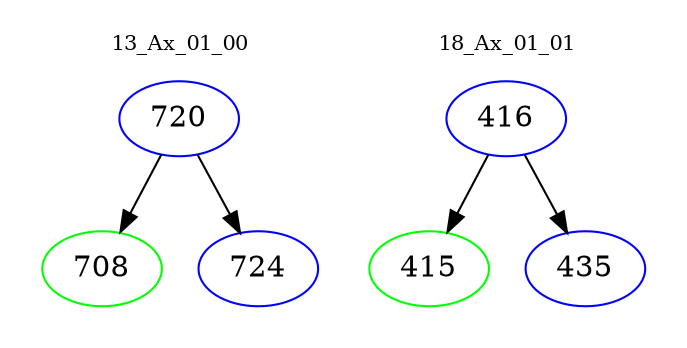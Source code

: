 digraph{
subgraph cluster_0 {
color = white
label = "13_Ax_01_00";
fontsize=10;
T0_720 [label="720", color="blue"]
T0_720 -> T0_708 [color="black"]
T0_708 [label="708", color="green"]
T0_720 -> T0_724 [color="black"]
T0_724 [label="724", color="blue"]
}
subgraph cluster_1 {
color = white
label = "18_Ax_01_01";
fontsize=10;
T1_416 [label="416", color="blue"]
T1_416 -> T1_415 [color="black"]
T1_415 [label="415", color="green"]
T1_416 -> T1_435 [color="black"]
T1_435 [label="435", color="blue"]
}
}
